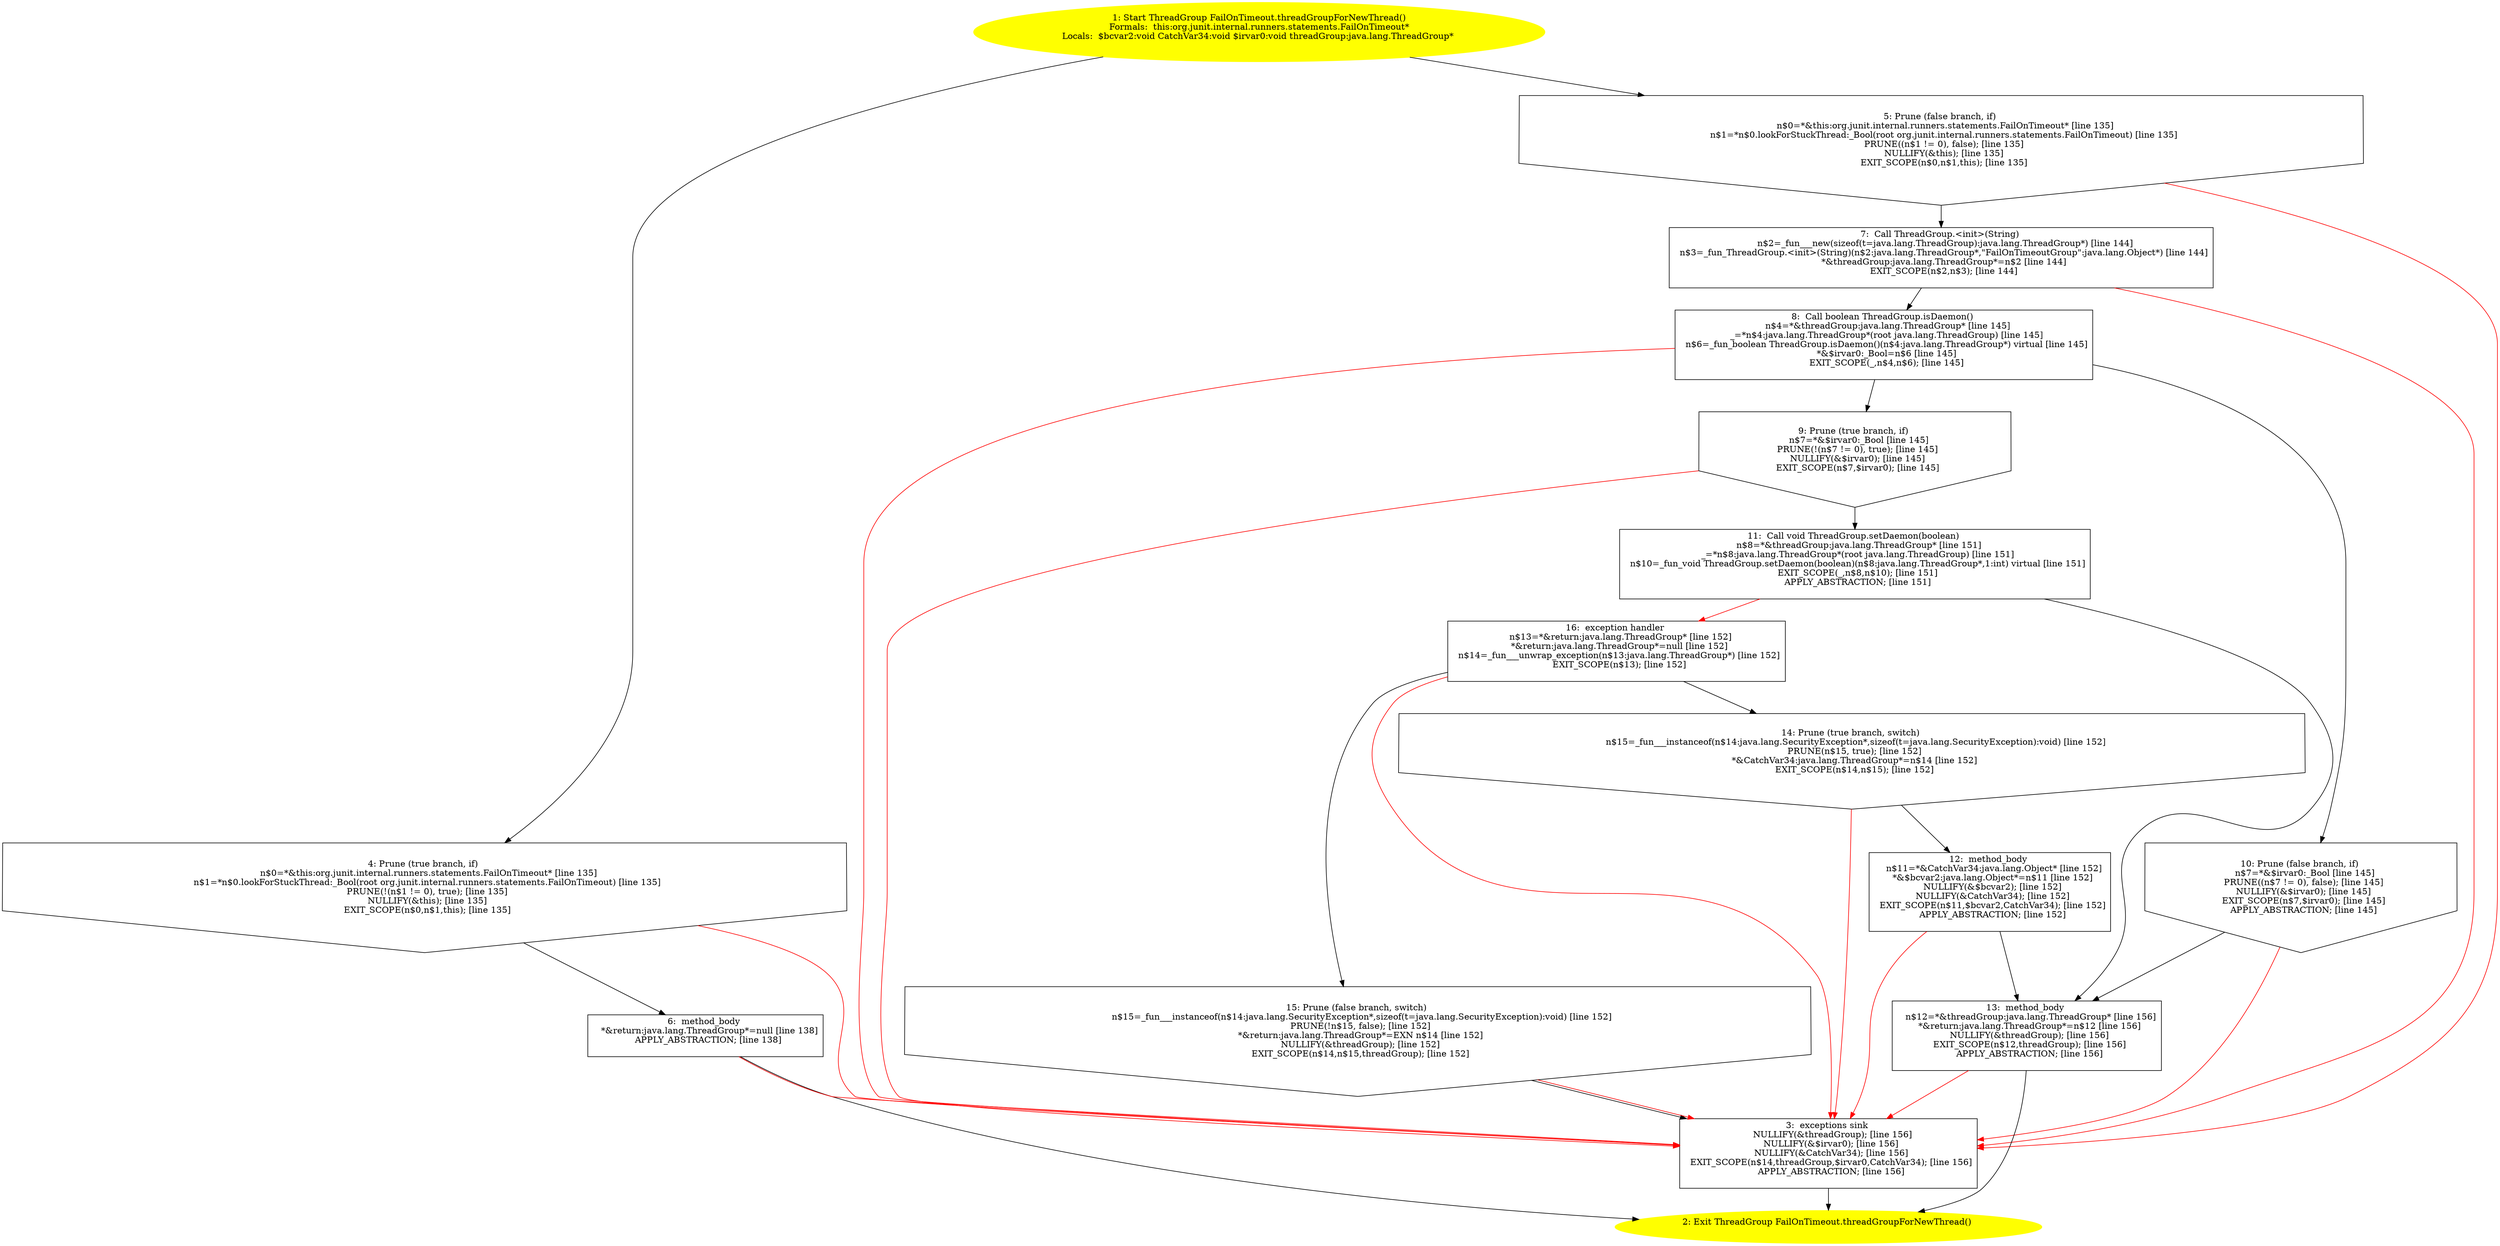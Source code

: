 /* @generated */
digraph cfg {
"org.junit.internal.runners.statements.FailOnTimeout.threadGroupForNewThread():java.lang.ThreadGroup.111445bf8f949b7f7f3950139a8ca0e5_1" [label="1: Start ThreadGroup FailOnTimeout.threadGroupForNewThread()\nFormals:  this:org.junit.internal.runners.statements.FailOnTimeout*\nLocals:  $bcvar2:void CatchVar34:void $irvar0:void threadGroup:java.lang.ThreadGroup* \n  " color=yellow style=filled]
	

	 "org.junit.internal.runners.statements.FailOnTimeout.threadGroupForNewThread():java.lang.ThreadGroup.111445bf8f949b7f7f3950139a8ca0e5_1" -> "org.junit.internal.runners.statements.FailOnTimeout.threadGroupForNewThread():java.lang.ThreadGroup.111445bf8f949b7f7f3950139a8ca0e5_4" ;
	 "org.junit.internal.runners.statements.FailOnTimeout.threadGroupForNewThread():java.lang.ThreadGroup.111445bf8f949b7f7f3950139a8ca0e5_1" -> "org.junit.internal.runners.statements.FailOnTimeout.threadGroupForNewThread():java.lang.ThreadGroup.111445bf8f949b7f7f3950139a8ca0e5_5" ;
"org.junit.internal.runners.statements.FailOnTimeout.threadGroupForNewThread():java.lang.ThreadGroup.111445bf8f949b7f7f3950139a8ca0e5_2" [label="2: Exit ThreadGroup FailOnTimeout.threadGroupForNewThread() \n  " color=yellow style=filled]
	

"org.junit.internal.runners.statements.FailOnTimeout.threadGroupForNewThread():java.lang.ThreadGroup.111445bf8f949b7f7f3950139a8ca0e5_3" [label="3:  exceptions sink \n   NULLIFY(&threadGroup); [line 156]\n  NULLIFY(&$irvar0); [line 156]\n  NULLIFY(&CatchVar34); [line 156]\n  EXIT_SCOPE(n$14,threadGroup,$irvar0,CatchVar34); [line 156]\n  APPLY_ABSTRACTION; [line 156]\n " shape="box"]
	

	 "org.junit.internal.runners.statements.FailOnTimeout.threadGroupForNewThread():java.lang.ThreadGroup.111445bf8f949b7f7f3950139a8ca0e5_3" -> "org.junit.internal.runners.statements.FailOnTimeout.threadGroupForNewThread():java.lang.ThreadGroup.111445bf8f949b7f7f3950139a8ca0e5_2" ;
"org.junit.internal.runners.statements.FailOnTimeout.threadGroupForNewThread():java.lang.ThreadGroup.111445bf8f949b7f7f3950139a8ca0e5_4" [label="4: Prune (true branch, if) \n   n$0=*&this:org.junit.internal.runners.statements.FailOnTimeout* [line 135]\n  n$1=*n$0.lookForStuckThread:_Bool(root org.junit.internal.runners.statements.FailOnTimeout) [line 135]\n  PRUNE(!(n$1 != 0), true); [line 135]\n  NULLIFY(&this); [line 135]\n  EXIT_SCOPE(n$0,n$1,this); [line 135]\n " shape="invhouse"]
	

	 "org.junit.internal.runners.statements.FailOnTimeout.threadGroupForNewThread():java.lang.ThreadGroup.111445bf8f949b7f7f3950139a8ca0e5_4" -> "org.junit.internal.runners.statements.FailOnTimeout.threadGroupForNewThread():java.lang.ThreadGroup.111445bf8f949b7f7f3950139a8ca0e5_6" ;
	 "org.junit.internal.runners.statements.FailOnTimeout.threadGroupForNewThread():java.lang.ThreadGroup.111445bf8f949b7f7f3950139a8ca0e5_4" -> "org.junit.internal.runners.statements.FailOnTimeout.threadGroupForNewThread():java.lang.ThreadGroup.111445bf8f949b7f7f3950139a8ca0e5_3" [color="red" ];
"org.junit.internal.runners.statements.FailOnTimeout.threadGroupForNewThread():java.lang.ThreadGroup.111445bf8f949b7f7f3950139a8ca0e5_5" [label="5: Prune (false branch, if) \n   n$0=*&this:org.junit.internal.runners.statements.FailOnTimeout* [line 135]\n  n$1=*n$0.lookForStuckThread:_Bool(root org.junit.internal.runners.statements.FailOnTimeout) [line 135]\n  PRUNE((n$1 != 0), false); [line 135]\n  NULLIFY(&this); [line 135]\n  EXIT_SCOPE(n$0,n$1,this); [line 135]\n " shape="invhouse"]
	

	 "org.junit.internal.runners.statements.FailOnTimeout.threadGroupForNewThread():java.lang.ThreadGroup.111445bf8f949b7f7f3950139a8ca0e5_5" -> "org.junit.internal.runners.statements.FailOnTimeout.threadGroupForNewThread():java.lang.ThreadGroup.111445bf8f949b7f7f3950139a8ca0e5_7" ;
	 "org.junit.internal.runners.statements.FailOnTimeout.threadGroupForNewThread():java.lang.ThreadGroup.111445bf8f949b7f7f3950139a8ca0e5_5" -> "org.junit.internal.runners.statements.FailOnTimeout.threadGroupForNewThread():java.lang.ThreadGroup.111445bf8f949b7f7f3950139a8ca0e5_3" [color="red" ];
"org.junit.internal.runners.statements.FailOnTimeout.threadGroupForNewThread():java.lang.ThreadGroup.111445bf8f949b7f7f3950139a8ca0e5_6" [label="6:  method_body \n   *&return:java.lang.ThreadGroup*=null [line 138]\n  APPLY_ABSTRACTION; [line 138]\n " shape="box"]
	

	 "org.junit.internal.runners.statements.FailOnTimeout.threadGroupForNewThread():java.lang.ThreadGroup.111445bf8f949b7f7f3950139a8ca0e5_6" -> "org.junit.internal.runners.statements.FailOnTimeout.threadGroupForNewThread():java.lang.ThreadGroup.111445bf8f949b7f7f3950139a8ca0e5_2" ;
	 "org.junit.internal.runners.statements.FailOnTimeout.threadGroupForNewThread():java.lang.ThreadGroup.111445bf8f949b7f7f3950139a8ca0e5_6" -> "org.junit.internal.runners.statements.FailOnTimeout.threadGroupForNewThread():java.lang.ThreadGroup.111445bf8f949b7f7f3950139a8ca0e5_3" [color="red" ];
"org.junit.internal.runners.statements.FailOnTimeout.threadGroupForNewThread():java.lang.ThreadGroup.111445bf8f949b7f7f3950139a8ca0e5_7" [label="7:  Call ThreadGroup.<init>(String) \n   n$2=_fun___new(sizeof(t=java.lang.ThreadGroup):java.lang.ThreadGroup*) [line 144]\n  n$3=_fun_ThreadGroup.<init>(String)(n$2:java.lang.ThreadGroup*,\"FailOnTimeoutGroup\":java.lang.Object*) [line 144]\n  *&threadGroup:java.lang.ThreadGroup*=n$2 [line 144]\n  EXIT_SCOPE(n$2,n$3); [line 144]\n " shape="box"]
	

	 "org.junit.internal.runners.statements.FailOnTimeout.threadGroupForNewThread():java.lang.ThreadGroup.111445bf8f949b7f7f3950139a8ca0e5_7" -> "org.junit.internal.runners.statements.FailOnTimeout.threadGroupForNewThread():java.lang.ThreadGroup.111445bf8f949b7f7f3950139a8ca0e5_8" ;
	 "org.junit.internal.runners.statements.FailOnTimeout.threadGroupForNewThread():java.lang.ThreadGroup.111445bf8f949b7f7f3950139a8ca0e5_7" -> "org.junit.internal.runners.statements.FailOnTimeout.threadGroupForNewThread():java.lang.ThreadGroup.111445bf8f949b7f7f3950139a8ca0e5_3" [color="red" ];
"org.junit.internal.runners.statements.FailOnTimeout.threadGroupForNewThread():java.lang.ThreadGroup.111445bf8f949b7f7f3950139a8ca0e5_8" [label="8:  Call boolean ThreadGroup.isDaemon() \n   n$4=*&threadGroup:java.lang.ThreadGroup* [line 145]\n  _=*n$4:java.lang.ThreadGroup*(root java.lang.ThreadGroup) [line 145]\n  n$6=_fun_boolean ThreadGroup.isDaemon()(n$4:java.lang.ThreadGroup*) virtual [line 145]\n  *&$irvar0:_Bool=n$6 [line 145]\n  EXIT_SCOPE(_,n$4,n$6); [line 145]\n " shape="box"]
	

	 "org.junit.internal.runners.statements.FailOnTimeout.threadGroupForNewThread():java.lang.ThreadGroup.111445bf8f949b7f7f3950139a8ca0e5_8" -> "org.junit.internal.runners.statements.FailOnTimeout.threadGroupForNewThread():java.lang.ThreadGroup.111445bf8f949b7f7f3950139a8ca0e5_9" ;
	 "org.junit.internal.runners.statements.FailOnTimeout.threadGroupForNewThread():java.lang.ThreadGroup.111445bf8f949b7f7f3950139a8ca0e5_8" -> "org.junit.internal.runners.statements.FailOnTimeout.threadGroupForNewThread():java.lang.ThreadGroup.111445bf8f949b7f7f3950139a8ca0e5_10" ;
	 "org.junit.internal.runners.statements.FailOnTimeout.threadGroupForNewThread():java.lang.ThreadGroup.111445bf8f949b7f7f3950139a8ca0e5_8" -> "org.junit.internal.runners.statements.FailOnTimeout.threadGroupForNewThread():java.lang.ThreadGroup.111445bf8f949b7f7f3950139a8ca0e5_3" [color="red" ];
"org.junit.internal.runners.statements.FailOnTimeout.threadGroupForNewThread():java.lang.ThreadGroup.111445bf8f949b7f7f3950139a8ca0e5_9" [label="9: Prune (true branch, if) \n   n$7=*&$irvar0:_Bool [line 145]\n  PRUNE(!(n$7 != 0), true); [line 145]\n  NULLIFY(&$irvar0); [line 145]\n  EXIT_SCOPE(n$7,$irvar0); [line 145]\n " shape="invhouse"]
	

	 "org.junit.internal.runners.statements.FailOnTimeout.threadGroupForNewThread():java.lang.ThreadGroup.111445bf8f949b7f7f3950139a8ca0e5_9" -> "org.junit.internal.runners.statements.FailOnTimeout.threadGroupForNewThread():java.lang.ThreadGroup.111445bf8f949b7f7f3950139a8ca0e5_11" ;
	 "org.junit.internal.runners.statements.FailOnTimeout.threadGroupForNewThread():java.lang.ThreadGroup.111445bf8f949b7f7f3950139a8ca0e5_9" -> "org.junit.internal.runners.statements.FailOnTimeout.threadGroupForNewThread():java.lang.ThreadGroup.111445bf8f949b7f7f3950139a8ca0e5_3" [color="red" ];
"org.junit.internal.runners.statements.FailOnTimeout.threadGroupForNewThread():java.lang.ThreadGroup.111445bf8f949b7f7f3950139a8ca0e5_10" [label="10: Prune (false branch, if) \n   n$7=*&$irvar0:_Bool [line 145]\n  PRUNE((n$7 != 0), false); [line 145]\n  NULLIFY(&$irvar0); [line 145]\n  EXIT_SCOPE(n$7,$irvar0); [line 145]\n  APPLY_ABSTRACTION; [line 145]\n " shape="invhouse"]
	

	 "org.junit.internal.runners.statements.FailOnTimeout.threadGroupForNewThread():java.lang.ThreadGroup.111445bf8f949b7f7f3950139a8ca0e5_10" -> "org.junit.internal.runners.statements.FailOnTimeout.threadGroupForNewThread():java.lang.ThreadGroup.111445bf8f949b7f7f3950139a8ca0e5_13" ;
	 "org.junit.internal.runners.statements.FailOnTimeout.threadGroupForNewThread():java.lang.ThreadGroup.111445bf8f949b7f7f3950139a8ca0e5_10" -> "org.junit.internal.runners.statements.FailOnTimeout.threadGroupForNewThread():java.lang.ThreadGroup.111445bf8f949b7f7f3950139a8ca0e5_3" [color="red" ];
"org.junit.internal.runners.statements.FailOnTimeout.threadGroupForNewThread():java.lang.ThreadGroup.111445bf8f949b7f7f3950139a8ca0e5_11" [label="11:  Call void ThreadGroup.setDaemon(boolean) \n   n$8=*&threadGroup:java.lang.ThreadGroup* [line 151]\n  _=*n$8:java.lang.ThreadGroup*(root java.lang.ThreadGroup) [line 151]\n  n$10=_fun_void ThreadGroup.setDaemon(boolean)(n$8:java.lang.ThreadGroup*,1:int) virtual [line 151]\n  EXIT_SCOPE(_,n$8,n$10); [line 151]\n  APPLY_ABSTRACTION; [line 151]\n " shape="box"]
	

	 "org.junit.internal.runners.statements.FailOnTimeout.threadGroupForNewThread():java.lang.ThreadGroup.111445bf8f949b7f7f3950139a8ca0e5_11" -> "org.junit.internal.runners.statements.FailOnTimeout.threadGroupForNewThread():java.lang.ThreadGroup.111445bf8f949b7f7f3950139a8ca0e5_13" ;
	 "org.junit.internal.runners.statements.FailOnTimeout.threadGroupForNewThread():java.lang.ThreadGroup.111445bf8f949b7f7f3950139a8ca0e5_11" -> "org.junit.internal.runners.statements.FailOnTimeout.threadGroupForNewThread():java.lang.ThreadGroup.111445bf8f949b7f7f3950139a8ca0e5_16" [color="red" ];
"org.junit.internal.runners.statements.FailOnTimeout.threadGroupForNewThread():java.lang.ThreadGroup.111445bf8f949b7f7f3950139a8ca0e5_12" [label="12:  method_body \n   n$11=*&CatchVar34:java.lang.Object* [line 152]\n  *&$bcvar2:java.lang.Object*=n$11 [line 152]\n  NULLIFY(&$bcvar2); [line 152]\n  NULLIFY(&CatchVar34); [line 152]\n  EXIT_SCOPE(n$11,$bcvar2,CatchVar34); [line 152]\n  APPLY_ABSTRACTION; [line 152]\n " shape="box"]
	

	 "org.junit.internal.runners.statements.FailOnTimeout.threadGroupForNewThread():java.lang.ThreadGroup.111445bf8f949b7f7f3950139a8ca0e5_12" -> "org.junit.internal.runners.statements.FailOnTimeout.threadGroupForNewThread():java.lang.ThreadGroup.111445bf8f949b7f7f3950139a8ca0e5_13" ;
	 "org.junit.internal.runners.statements.FailOnTimeout.threadGroupForNewThread():java.lang.ThreadGroup.111445bf8f949b7f7f3950139a8ca0e5_12" -> "org.junit.internal.runners.statements.FailOnTimeout.threadGroupForNewThread():java.lang.ThreadGroup.111445bf8f949b7f7f3950139a8ca0e5_3" [color="red" ];
"org.junit.internal.runners.statements.FailOnTimeout.threadGroupForNewThread():java.lang.ThreadGroup.111445bf8f949b7f7f3950139a8ca0e5_13" [label="13:  method_body \n   n$12=*&threadGroup:java.lang.ThreadGroup* [line 156]\n  *&return:java.lang.ThreadGroup*=n$12 [line 156]\n  NULLIFY(&threadGroup); [line 156]\n  EXIT_SCOPE(n$12,threadGroup); [line 156]\n  APPLY_ABSTRACTION; [line 156]\n " shape="box"]
	

	 "org.junit.internal.runners.statements.FailOnTimeout.threadGroupForNewThread():java.lang.ThreadGroup.111445bf8f949b7f7f3950139a8ca0e5_13" -> "org.junit.internal.runners.statements.FailOnTimeout.threadGroupForNewThread():java.lang.ThreadGroup.111445bf8f949b7f7f3950139a8ca0e5_2" ;
	 "org.junit.internal.runners.statements.FailOnTimeout.threadGroupForNewThread():java.lang.ThreadGroup.111445bf8f949b7f7f3950139a8ca0e5_13" -> "org.junit.internal.runners.statements.FailOnTimeout.threadGroupForNewThread():java.lang.ThreadGroup.111445bf8f949b7f7f3950139a8ca0e5_3" [color="red" ];
"org.junit.internal.runners.statements.FailOnTimeout.threadGroupForNewThread():java.lang.ThreadGroup.111445bf8f949b7f7f3950139a8ca0e5_14" [label="14: Prune (true branch, switch) \n   n$15=_fun___instanceof(n$14:java.lang.SecurityException*,sizeof(t=java.lang.SecurityException):void) [line 152]\n  PRUNE(n$15, true); [line 152]\n  *&CatchVar34:java.lang.ThreadGroup*=n$14 [line 152]\n  EXIT_SCOPE(n$14,n$15); [line 152]\n " shape="invhouse"]
	

	 "org.junit.internal.runners.statements.FailOnTimeout.threadGroupForNewThread():java.lang.ThreadGroup.111445bf8f949b7f7f3950139a8ca0e5_14" -> "org.junit.internal.runners.statements.FailOnTimeout.threadGroupForNewThread():java.lang.ThreadGroup.111445bf8f949b7f7f3950139a8ca0e5_12" ;
	 "org.junit.internal.runners.statements.FailOnTimeout.threadGroupForNewThread():java.lang.ThreadGroup.111445bf8f949b7f7f3950139a8ca0e5_14" -> "org.junit.internal.runners.statements.FailOnTimeout.threadGroupForNewThread():java.lang.ThreadGroup.111445bf8f949b7f7f3950139a8ca0e5_3" [color="red" ];
"org.junit.internal.runners.statements.FailOnTimeout.threadGroupForNewThread():java.lang.ThreadGroup.111445bf8f949b7f7f3950139a8ca0e5_15" [label="15: Prune (false branch, switch) \n   n$15=_fun___instanceof(n$14:java.lang.SecurityException*,sizeof(t=java.lang.SecurityException):void) [line 152]\n  PRUNE(!n$15, false); [line 152]\n  *&return:java.lang.ThreadGroup*=EXN n$14 [line 152]\n  NULLIFY(&threadGroup); [line 152]\n  EXIT_SCOPE(n$14,n$15,threadGroup); [line 152]\n " shape="invhouse"]
	

	 "org.junit.internal.runners.statements.FailOnTimeout.threadGroupForNewThread():java.lang.ThreadGroup.111445bf8f949b7f7f3950139a8ca0e5_15" -> "org.junit.internal.runners.statements.FailOnTimeout.threadGroupForNewThread():java.lang.ThreadGroup.111445bf8f949b7f7f3950139a8ca0e5_3" ;
	 "org.junit.internal.runners.statements.FailOnTimeout.threadGroupForNewThread():java.lang.ThreadGroup.111445bf8f949b7f7f3950139a8ca0e5_15" -> "org.junit.internal.runners.statements.FailOnTimeout.threadGroupForNewThread():java.lang.ThreadGroup.111445bf8f949b7f7f3950139a8ca0e5_3" [color="red" ];
"org.junit.internal.runners.statements.FailOnTimeout.threadGroupForNewThread():java.lang.ThreadGroup.111445bf8f949b7f7f3950139a8ca0e5_16" [label="16:  exception handler \n   n$13=*&return:java.lang.ThreadGroup* [line 152]\n  *&return:java.lang.ThreadGroup*=null [line 152]\n  n$14=_fun___unwrap_exception(n$13:java.lang.ThreadGroup*) [line 152]\n  EXIT_SCOPE(n$13); [line 152]\n " shape="box"]
	

	 "org.junit.internal.runners.statements.FailOnTimeout.threadGroupForNewThread():java.lang.ThreadGroup.111445bf8f949b7f7f3950139a8ca0e5_16" -> "org.junit.internal.runners.statements.FailOnTimeout.threadGroupForNewThread():java.lang.ThreadGroup.111445bf8f949b7f7f3950139a8ca0e5_14" ;
	 "org.junit.internal.runners.statements.FailOnTimeout.threadGroupForNewThread():java.lang.ThreadGroup.111445bf8f949b7f7f3950139a8ca0e5_16" -> "org.junit.internal.runners.statements.FailOnTimeout.threadGroupForNewThread():java.lang.ThreadGroup.111445bf8f949b7f7f3950139a8ca0e5_15" ;
	 "org.junit.internal.runners.statements.FailOnTimeout.threadGroupForNewThread():java.lang.ThreadGroup.111445bf8f949b7f7f3950139a8ca0e5_16" -> "org.junit.internal.runners.statements.FailOnTimeout.threadGroupForNewThread():java.lang.ThreadGroup.111445bf8f949b7f7f3950139a8ca0e5_3" [color="red" ];
}
